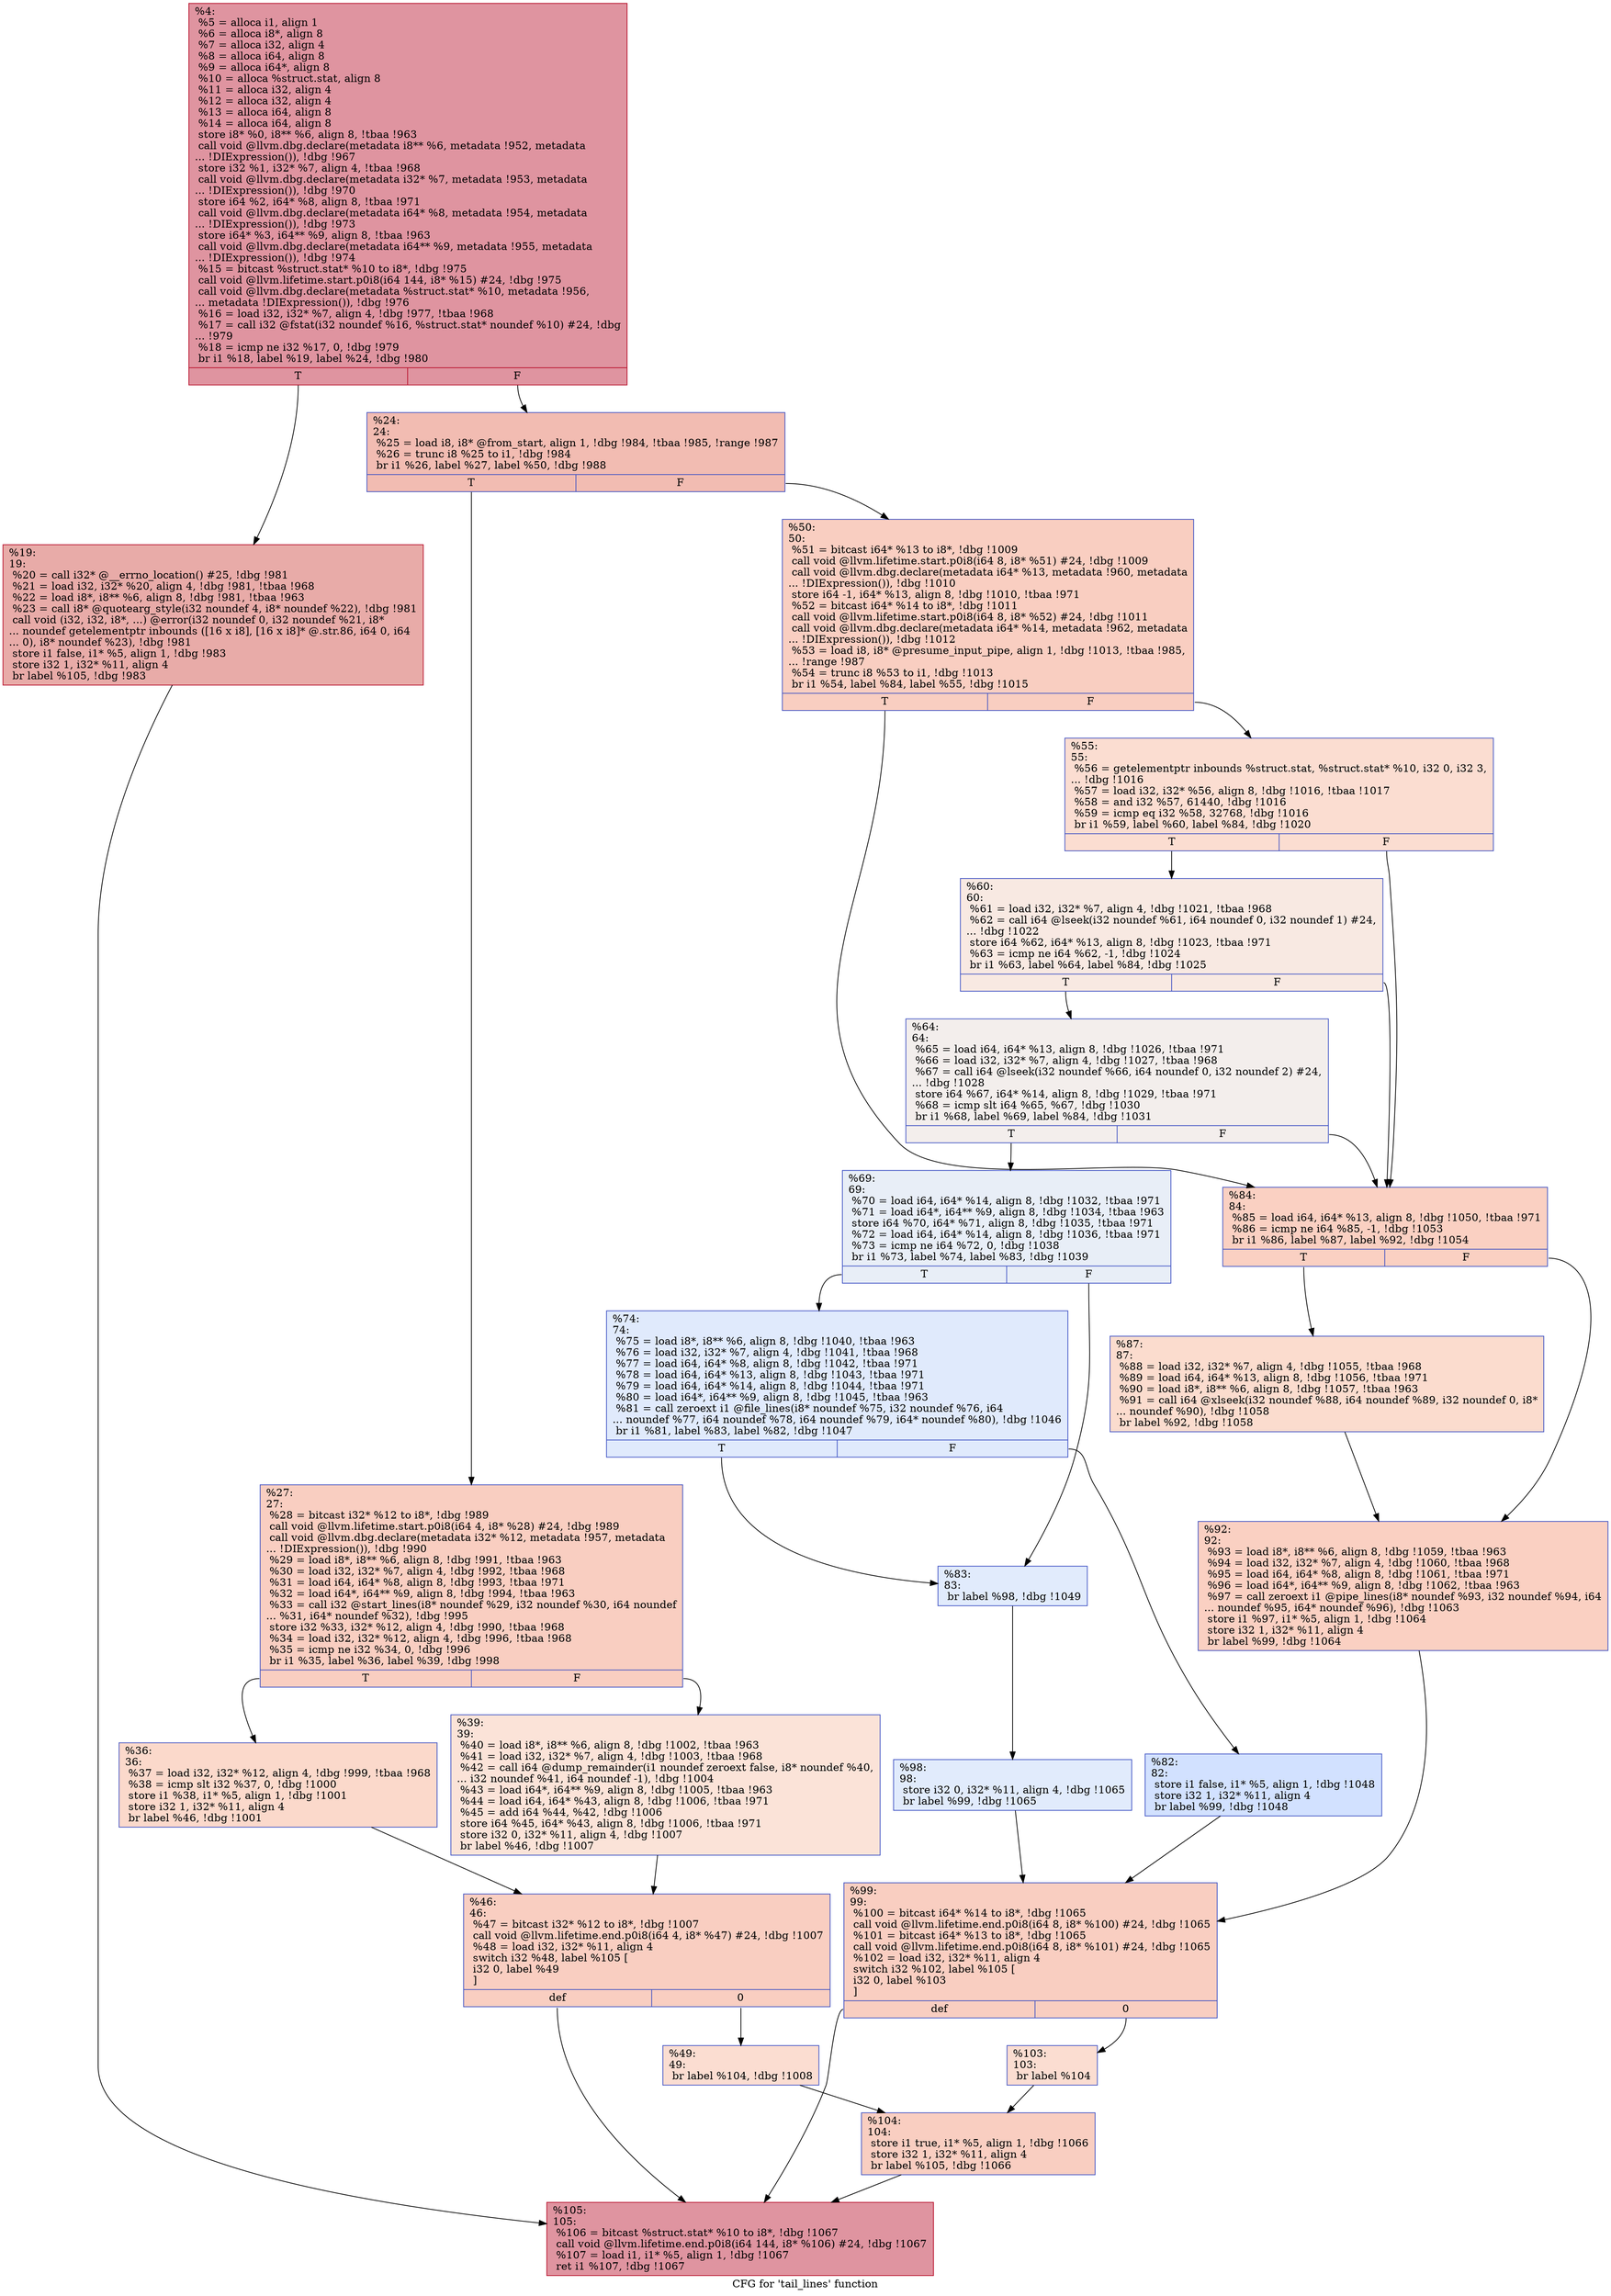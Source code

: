 digraph "CFG for 'tail_lines' function" {
	label="CFG for 'tail_lines' function";

	Node0x10e6530 [shape=record,color="#b70d28ff", style=filled, fillcolor="#b70d2870",label="{%4:\l  %5 = alloca i1, align 1\l  %6 = alloca i8*, align 8\l  %7 = alloca i32, align 4\l  %8 = alloca i64, align 8\l  %9 = alloca i64*, align 8\l  %10 = alloca %struct.stat, align 8\l  %11 = alloca i32, align 4\l  %12 = alloca i32, align 4\l  %13 = alloca i64, align 8\l  %14 = alloca i64, align 8\l  store i8* %0, i8** %6, align 8, !tbaa !963\l  call void @llvm.dbg.declare(metadata i8** %6, metadata !952, metadata\l... !DIExpression()), !dbg !967\l  store i32 %1, i32* %7, align 4, !tbaa !968\l  call void @llvm.dbg.declare(metadata i32* %7, metadata !953, metadata\l... !DIExpression()), !dbg !970\l  store i64 %2, i64* %8, align 8, !tbaa !971\l  call void @llvm.dbg.declare(metadata i64* %8, metadata !954, metadata\l... !DIExpression()), !dbg !973\l  store i64* %3, i64** %9, align 8, !tbaa !963\l  call void @llvm.dbg.declare(metadata i64** %9, metadata !955, metadata\l... !DIExpression()), !dbg !974\l  %15 = bitcast %struct.stat* %10 to i8*, !dbg !975\l  call void @llvm.lifetime.start.p0i8(i64 144, i8* %15) #24, !dbg !975\l  call void @llvm.dbg.declare(metadata %struct.stat* %10, metadata !956,\l... metadata !DIExpression()), !dbg !976\l  %16 = load i32, i32* %7, align 4, !dbg !977, !tbaa !968\l  %17 = call i32 @fstat(i32 noundef %16, %struct.stat* noundef %10) #24, !dbg\l... !979\l  %18 = icmp ne i32 %17, 0, !dbg !979\l  br i1 %18, label %19, label %24, !dbg !980\l|{<s0>T|<s1>F}}"];
	Node0x10e6530:s0 -> Node0x10e83a0;
	Node0x10e6530:s1 -> Node0x10e83f0;
	Node0x10e83a0 [shape=record,color="#b70d28ff", style=filled, fillcolor="#cc403a70",label="{%19:\l19:                                               \l  %20 = call i32* @__errno_location() #25, !dbg !981\l  %21 = load i32, i32* %20, align 4, !dbg !981, !tbaa !968\l  %22 = load i8*, i8** %6, align 8, !dbg !981, !tbaa !963\l  %23 = call i8* @quotearg_style(i32 noundef 4, i8* noundef %22), !dbg !981\l  call void (i32, i32, i8*, ...) @error(i32 noundef 0, i32 noundef %21, i8*\l... noundef getelementptr inbounds ([16 x i8], [16 x i8]* @.str.86, i64 0, i64\l... 0), i8* noundef %23), !dbg !981\l  store i1 false, i1* %5, align 1, !dbg !983\l  store i32 1, i32* %11, align 4\l  br label %105, !dbg !983\l}"];
	Node0x10e83a0 -> Node0x10e8a80;
	Node0x10e83f0 [shape=record,color="#3d50c3ff", style=filled, fillcolor="#e1675170",label="{%24:\l24:                                               \l  %25 = load i8, i8* @from_start, align 1, !dbg !984, !tbaa !985, !range !987\l  %26 = trunc i8 %25 to i1, !dbg !984\l  br i1 %26, label %27, label %50, !dbg !988\l|{<s0>T|<s1>F}}"];
	Node0x10e83f0:s0 -> Node0x10e8440;
	Node0x10e83f0:s1 -> Node0x10e85d0;
	Node0x10e8440 [shape=record,color="#3d50c3ff", style=filled, fillcolor="#f2907270",label="{%27:\l27:                                               \l  %28 = bitcast i32* %12 to i8*, !dbg !989\l  call void @llvm.lifetime.start.p0i8(i64 4, i8* %28) #24, !dbg !989\l  call void @llvm.dbg.declare(metadata i32* %12, metadata !957, metadata\l... !DIExpression()), !dbg !990\l  %29 = load i8*, i8** %6, align 8, !dbg !991, !tbaa !963\l  %30 = load i32, i32* %7, align 4, !dbg !992, !tbaa !968\l  %31 = load i64, i64* %8, align 8, !dbg !993, !tbaa !971\l  %32 = load i64*, i64** %9, align 8, !dbg !994, !tbaa !963\l  %33 = call i32 @start_lines(i8* noundef %29, i32 noundef %30, i64 noundef\l... %31, i64* noundef %32), !dbg !995\l  store i32 %33, i32* %12, align 4, !dbg !990, !tbaa !968\l  %34 = load i32, i32* %12, align 4, !dbg !996, !tbaa !968\l  %35 = icmp ne i32 %34, 0, !dbg !996\l  br i1 %35, label %36, label %39, !dbg !998\l|{<s0>T|<s1>F}}"];
	Node0x10e8440:s0 -> Node0x10e8490;
	Node0x10e8440:s1 -> Node0x10e84e0;
	Node0x10e8490 [shape=record,color="#3d50c3ff", style=filled, fillcolor="#f7a88970",label="{%36:\l36:                                               \l  %37 = load i32, i32* %12, align 4, !dbg !999, !tbaa !968\l  %38 = icmp slt i32 %37, 0, !dbg !1000\l  store i1 %38, i1* %5, align 1, !dbg !1001\l  store i32 1, i32* %11, align 4\l  br label %46, !dbg !1001\l}"];
	Node0x10e8490 -> Node0x10e8530;
	Node0x10e84e0 [shape=record,color="#3d50c3ff", style=filled, fillcolor="#f6bfa670",label="{%39:\l39:                                               \l  %40 = load i8*, i8** %6, align 8, !dbg !1002, !tbaa !963\l  %41 = load i32, i32* %7, align 4, !dbg !1003, !tbaa !968\l  %42 = call i64 @dump_remainder(i1 noundef zeroext false, i8* noundef %40,\l... i32 noundef %41, i64 noundef -1), !dbg !1004\l  %43 = load i64*, i64** %9, align 8, !dbg !1005, !tbaa !963\l  %44 = load i64, i64* %43, align 8, !dbg !1006, !tbaa !971\l  %45 = add i64 %44, %42, !dbg !1006\l  store i64 %45, i64* %43, align 8, !dbg !1006, !tbaa !971\l  store i32 0, i32* %11, align 4, !dbg !1007\l  br label %46, !dbg !1007\l}"];
	Node0x10e84e0 -> Node0x10e8530;
	Node0x10e8530 [shape=record,color="#3d50c3ff", style=filled, fillcolor="#f2907270",label="{%46:\l46:                                               \l  %47 = bitcast i32* %12 to i8*, !dbg !1007\l  call void @llvm.lifetime.end.p0i8(i64 4, i8* %47) #24, !dbg !1007\l  %48 = load i32, i32* %11, align 4\l  switch i32 %48, label %105 [\l    i32 0, label %49\l  ]\l|{<s0>def|<s1>0}}"];
	Node0x10e8530:s0 -> Node0x10e8a80;
	Node0x10e8530:s1 -> Node0x10e8580;
	Node0x10e8580 [shape=record,color="#3d50c3ff", style=filled, fillcolor="#f7b39670",label="{%49:\l49:                                               \l  br label %104, !dbg !1008\l}"];
	Node0x10e8580 -> Node0x10e8a30;
	Node0x10e85d0 [shape=record,color="#3d50c3ff", style=filled, fillcolor="#f2907270",label="{%50:\l50:                                               \l  %51 = bitcast i64* %13 to i8*, !dbg !1009\l  call void @llvm.lifetime.start.p0i8(i64 8, i8* %51) #24, !dbg !1009\l  call void @llvm.dbg.declare(metadata i64* %13, metadata !960, metadata\l... !DIExpression()), !dbg !1010\l  store i64 -1, i64* %13, align 8, !dbg !1010, !tbaa !971\l  %52 = bitcast i64* %14 to i8*, !dbg !1011\l  call void @llvm.lifetime.start.p0i8(i64 8, i8* %52) #24, !dbg !1011\l  call void @llvm.dbg.declare(metadata i64* %14, metadata !962, metadata\l... !DIExpression()), !dbg !1012\l  %53 = load i8, i8* @presume_input_pipe, align 1, !dbg !1013, !tbaa !985,\l... !range !987\l  %54 = trunc i8 %53 to i1, !dbg !1013\l  br i1 %54, label %84, label %55, !dbg !1015\l|{<s0>T|<s1>F}}"];
	Node0x10e85d0:s0 -> Node0x10e8850;
	Node0x10e85d0:s1 -> Node0x10e8620;
	Node0x10e8620 [shape=record,color="#3d50c3ff", style=filled, fillcolor="#f7b39670",label="{%55:\l55:                                               \l  %56 = getelementptr inbounds %struct.stat, %struct.stat* %10, i32 0, i32 3,\l... !dbg !1016\l  %57 = load i32, i32* %56, align 8, !dbg !1016, !tbaa !1017\l  %58 = and i32 %57, 61440, !dbg !1016\l  %59 = icmp eq i32 %58, 32768, !dbg !1016\l  br i1 %59, label %60, label %84, !dbg !1020\l|{<s0>T|<s1>F}}"];
	Node0x10e8620:s0 -> Node0x10e8670;
	Node0x10e8620:s1 -> Node0x10e8850;
	Node0x10e8670 [shape=record,color="#3d50c3ff", style=filled, fillcolor="#efcebd70",label="{%60:\l60:                                               \l  %61 = load i32, i32* %7, align 4, !dbg !1021, !tbaa !968\l  %62 = call i64 @lseek(i32 noundef %61, i64 noundef 0, i32 noundef 1) #24,\l... !dbg !1022\l  store i64 %62, i64* %13, align 8, !dbg !1023, !tbaa !971\l  %63 = icmp ne i64 %62, -1, !dbg !1024\l  br i1 %63, label %64, label %84, !dbg !1025\l|{<s0>T|<s1>F}}"];
	Node0x10e8670:s0 -> Node0x10e86c0;
	Node0x10e8670:s1 -> Node0x10e8850;
	Node0x10e86c0 [shape=record,color="#3d50c3ff", style=filled, fillcolor="#e3d9d370",label="{%64:\l64:                                               \l  %65 = load i64, i64* %13, align 8, !dbg !1026, !tbaa !971\l  %66 = load i32, i32* %7, align 4, !dbg !1027, !tbaa !968\l  %67 = call i64 @lseek(i32 noundef %66, i64 noundef 0, i32 noundef 2) #24,\l... !dbg !1028\l  store i64 %67, i64* %14, align 8, !dbg !1029, !tbaa !971\l  %68 = icmp slt i64 %65, %67, !dbg !1030\l  br i1 %68, label %69, label %84, !dbg !1031\l|{<s0>T|<s1>F}}"];
	Node0x10e86c0:s0 -> Node0x10e8710;
	Node0x10e86c0:s1 -> Node0x10e8850;
	Node0x10e8710 [shape=record,color="#3d50c3ff", style=filled, fillcolor="#cbd8ee70",label="{%69:\l69:                                               \l  %70 = load i64, i64* %14, align 8, !dbg !1032, !tbaa !971\l  %71 = load i64*, i64** %9, align 8, !dbg !1034, !tbaa !963\l  store i64 %70, i64* %71, align 8, !dbg !1035, !tbaa !971\l  %72 = load i64, i64* %14, align 8, !dbg !1036, !tbaa !971\l  %73 = icmp ne i64 %72, 0, !dbg !1038\l  br i1 %73, label %74, label %83, !dbg !1039\l|{<s0>T|<s1>F}}"];
	Node0x10e8710:s0 -> Node0x10e8760;
	Node0x10e8710:s1 -> Node0x10e8800;
	Node0x10e8760 [shape=record,color="#3d50c3ff", style=filled, fillcolor="#b9d0f970",label="{%74:\l74:                                               \l  %75 = load i8*, i8** %6, align 8, !dbg !1040, !tbaa !963\l  %76 = load i32, i32* %7, align 4, !dbg !1041, !tbaa !968\l  %77 = load i64, i64* %8, align 8, !dbg !1042, !tbaa !971\l  %78 = load i64, i64* %13, align 8, !dbg !1043, !tbaa !971\l  %79 = load i64, i64* %14, align 8, !dbg !1044, !tbaa !971\l  %80 = load i64*, i64** %9, align 8, !dbg !1045, !tbaa !963\l  %81 = call zeroext i1 @file_lines(i8* noundef %75, i32 noundef %76, i64\l... noundef %77, i64 noundef %78, i64 noundef %79, i64* noundef %80), !dbg !1046\l  br i1 %81, label %83, label %82, !dbg !1047\l|{<s0>T|<s1>F}}"];
	Node0x10e8760:s0 -> Node0x10e8800;
	Node0x10e8760:s1 -> Node0x10e87b0;
	Node0x10e87b0 [shape=record,color="#3d50c3ff", style=filled, fillcolor="#9abbff70",label="{%82:\l82:                                               \l  store i1 false, i1* %5, align 1, !dbg !1048\l  store i32 1, i32* %11, align 4\l  br label %99, !dbg !1048\l}"];
	Node0x10e87b0 -> Node0x10e8990;
	Node0x10e8800 [shape=record,color="#3d50c3ff", style=filled, fillcolor="#bbd1f870",label="{%83:\l83:                                               \l  br label %98, !dbg !1049\l}"];
	Node0x10e8800 -> Node0x10e8940;
	Node0x10e8850 [shape=record,color="#3d50c3ff", style=filled, fillcolor="#f3947570",label="{%84:\l84:                                               \l  %85 = load i64, i64* %13, align 8, !dbg !1050, !tbaa !971\l  %86 = icmp ne i64 %85, -1, !dbg !1053\l  br i1 %86, label %87, label %92, !dbg !1054\l|{<s0>T|<s1>F}}"];
	Node0x10e8850:s0 -> Node0x10e88a0;
	Node0x10e8850:s1 -> Node0x10e88f0;
	Node0x10e88a0 [shape=record,color="#3d50c3ff", style=filled, fillcolor="#f7af9170",label="{%87:\l87:                                               \l  %88 = load i32, i32* %7, align 4, !dbg !1055, !tbaa !968\l  %89 = load i64, i64* %13, align 8, !dbg !1056, !tbaa !971\l  %90 = load i8*, i8** %6, align 8, !dbg !1057, !tbaa !963\l  %91 = call i64 @xlseek(i32 noundef %88, i64 noundef %89, i32 noundef 0, i8*\l... noundef %90), !dbg !1058\l  br label %92, !dbg !1058\l}"];
	Node0x10e88a0 -> Node0x10e88f0;
	Node0x10e88f0 [shape=record,color="#3d50c3ff", style=filled, fillcolor="#f3947570",label="{%92:\l92:                                               \l  %93 = load i8*, i8** %6, align 8, !dbg !1059, !tbaa !963\l  %94 = load i32, i32* %7, align 4, !dbg !1060, !tbaa !968\l  %95 = load i64, i64* %8, align 8, !dbg !1061, !tbaa !971\l  %96 = load i64*, i64** %9, align 8, !dbg !1062, !tbaa !963\l  %97 = call zeroext i1 @pipe_lines(i8* noundef %93, i32 noundef %94, i64\l... noundef %95, i64* noundef %96), !dbg !1063\l  store i1 %97, i1* %5, align 1, !dbg !1064\l  store i32 1, i32* %11, align 4\l  br label %99, !dbg !1064\l}"];
	Node0x10e88f0 -> Node0x10e8990;
	Node0x10e8940 [shape=record,color="#3d50c3ff", style=filled, fillcolor="#bbd1f870",label="{%98:\l98:                                               \l  store i32 0, i32* %11, align 4, !dbg !1065\l  br label %99, !dbg !1065\l}"];
	Node0x10e8940 -> Node0x10e8990;
	Node0x10e8990 [shape=record,color="#3d50c3ff", style=filled, fillcolor="#f2907270",label="{%99:\l99:                                               \l  %100 = bitcast i64* %14 to i8*, !dbg !1065\l  call void @llvm.lifetime.end.p0i8(i64 8, i8* %100) #24, !dbg !1065\l  %101 = bitcast i64* %13 to i8*, !dbg !1065\l  call void @llvm.lifetime.end.p0i8(i64 8, i8* %101) #24, !dbg !1065\l  %102 = load i32, i32* %11, align 4\l  switch i32 %102, label %105 [\l    i32 0, label %103\l  ]\l|{<s0>def|<s1>0}}"];
	Node0x10e8990:s0 -> Node0x10e8a80;
	Node0x10e8990:s1 -> Node0x10e89e0;
	Node0x10e89e0 [shape=record,color="#3d50c3ff", style=filled, fillcolor="#f7b39670",label="{%103:\l103:                                              \l  br label %104\l}"];
	Node0x10e89e0 -> Node0x10e8a30;
	Node0x10e8a30 [shape=record,color="#3d50c3ff", style=filled, fillcolor="#f2907270",label="{%104:\l104:                                              \l  store i1 true, i1* %5, align 1, !dbg !1066\l  store i32 1, i32* %11, align 4\l  br label %105, !dbg !1066\l}"];
	Node0x10e8a30 -> Node0x10e8a80;
	Node0x10e8a80 [shape=record,color="#b70d28ff", style=filled, fillcolor="#b70d2870",label="{%105:\l105:                                              \l  %106 = bitcast %struct.stat* %10 to i8*, !dbg !1067\l  call void @llvm.lifetime.end.p0i8(i64 144, i8* %106) #24, !dbg !1067\l  %107 = load i1, i1* %5, align 1, !dbg !1067\l  ret i1 %107, !dbg !1067\l}"];
}
